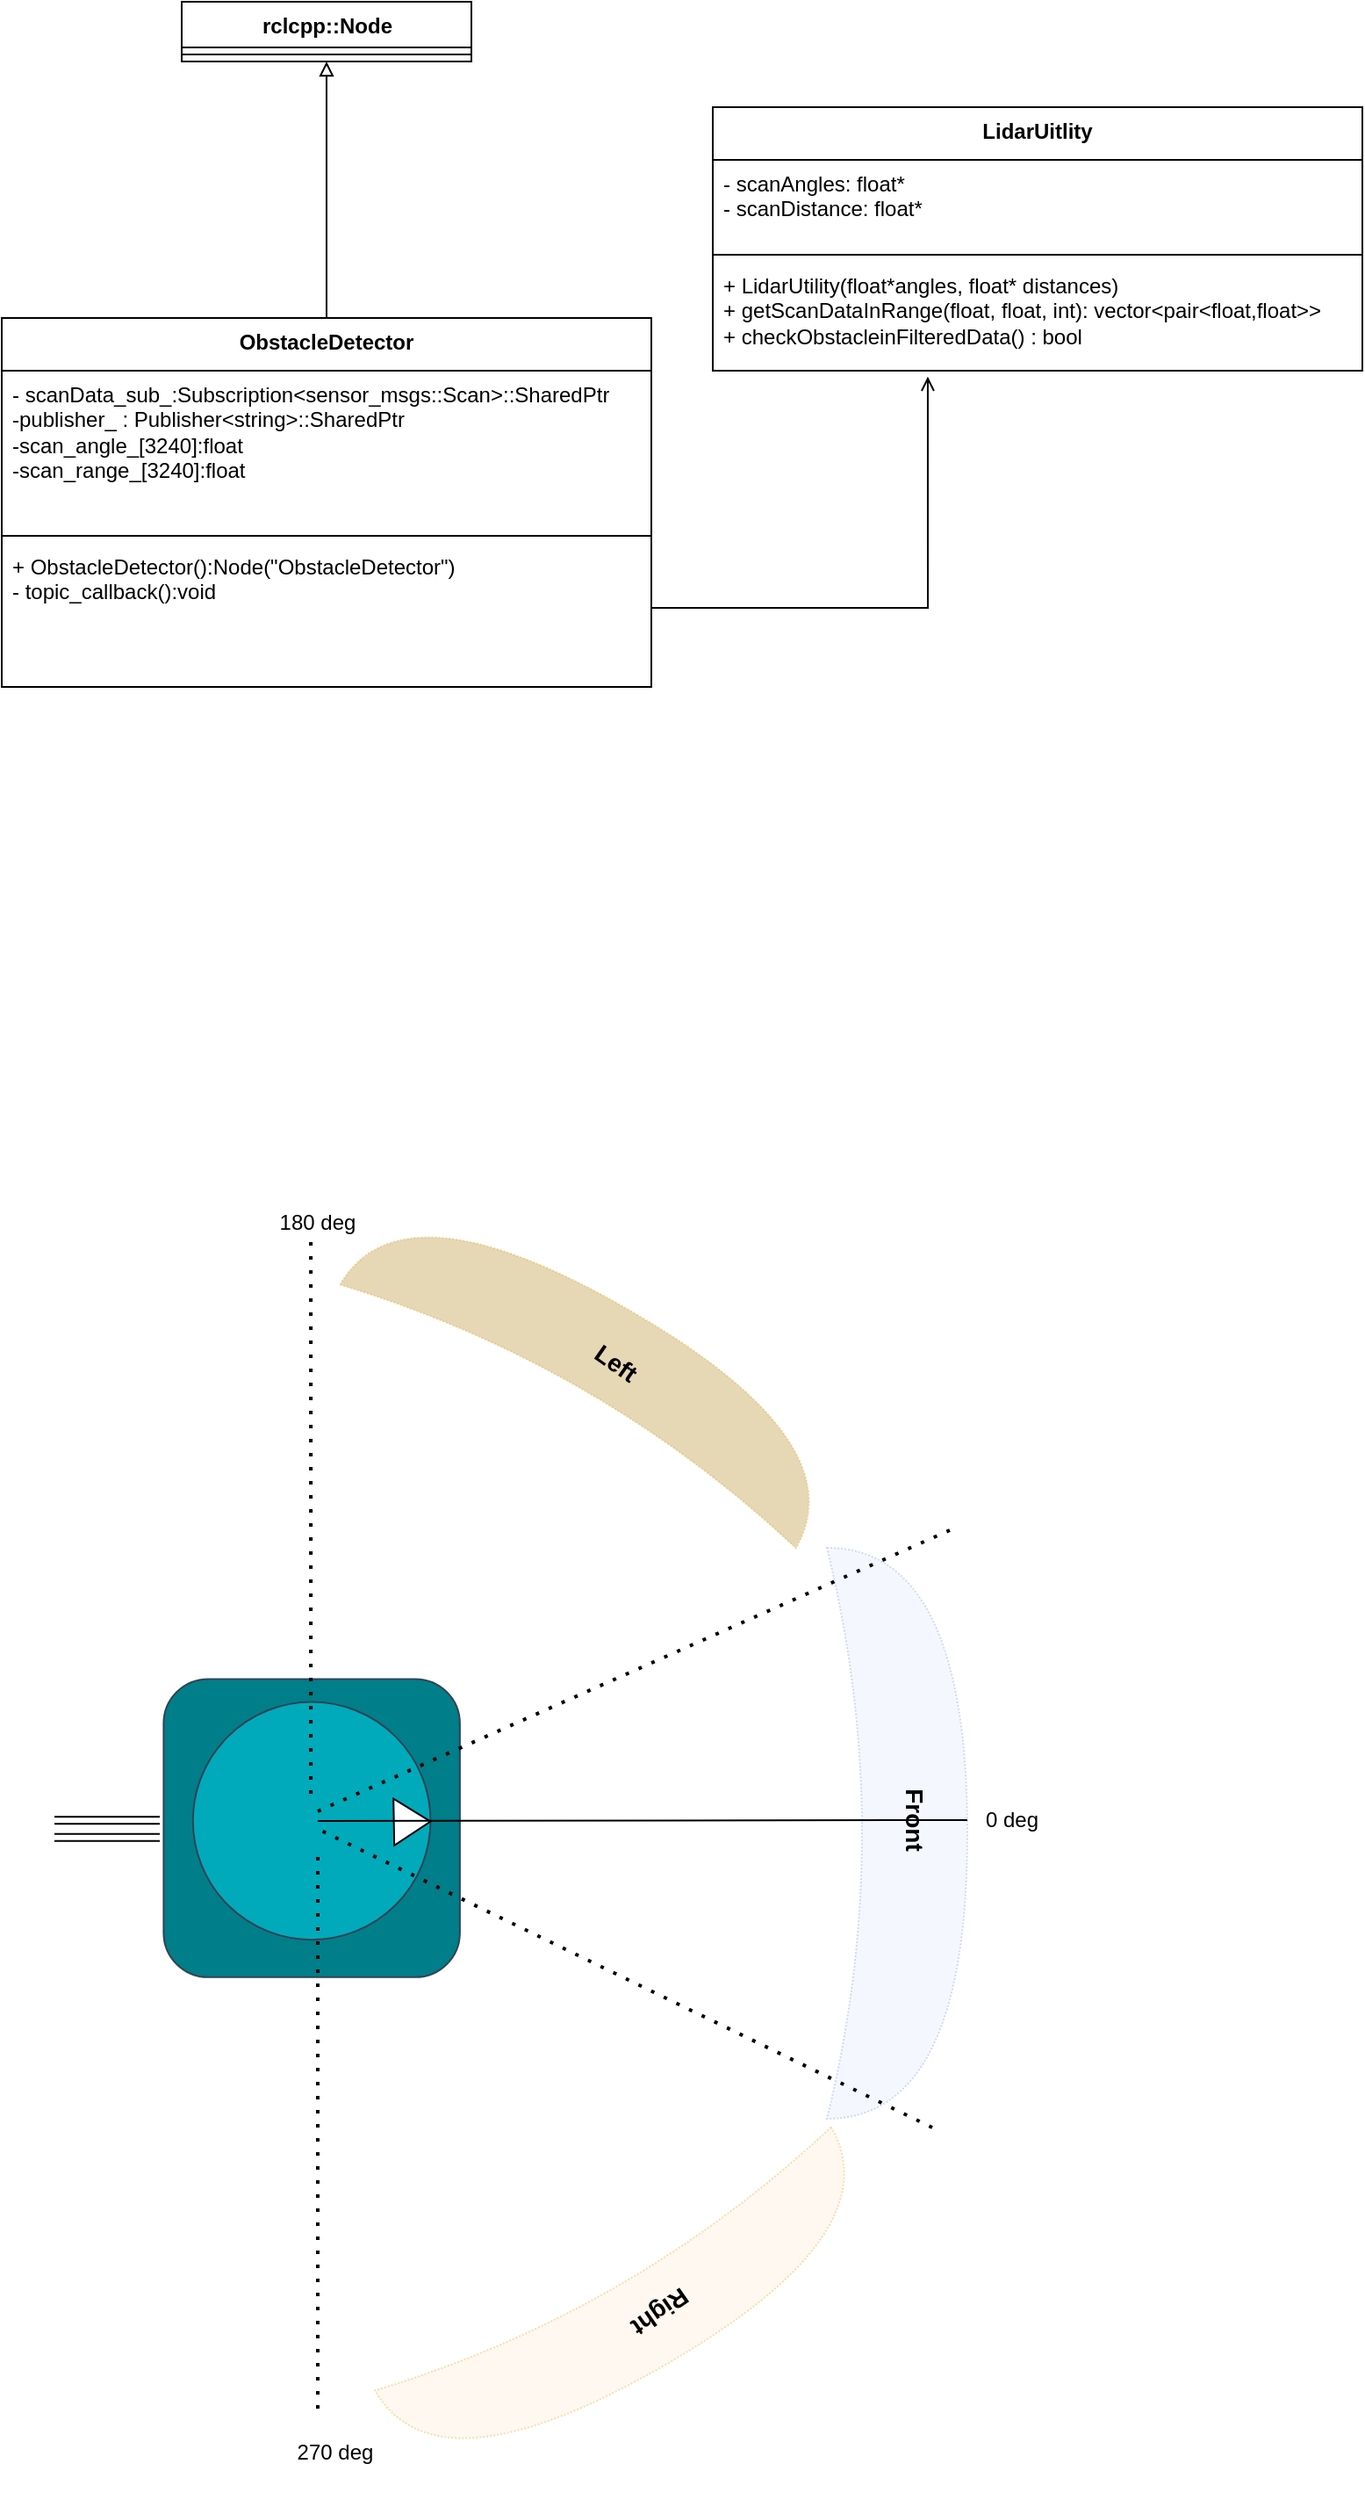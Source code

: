 <mxfile version="24.3.1" type="github">
  <diagram name="Page-1" id="tyBKA0bGHe00-OdEZXyO">
    <mxGraphModel dx="1509" dy="733" grid="1" gridSize="10" guides="1" tooltips="1" connect="1" arrows="1" fold="1" page="1" pageScale="1" pageWidth="850" pageHeight="1100" math="0" shadow="0">
      <root>
        <mxCell id="0" />
        <mxCell id="1" parent="0" />
        <mxCell id="SqqnAchxINfKB3lGnBOW-22" value="" style="shape=xor;whiteSpace=wrap;html=1;shadow=0;dashed=1;dashPattern=1 1;fillColor=#dae8fc;strokeColor=#6c8ebf;opacity=30;" vertex="1" parent="1">
          <mxGeometry x="470" y="1200" width="80" height="325" as="geometry" />
        </mxCell>
        <mxCell id="Gb5lMUTHjq_DXmy-1-ze-2" value="rclcpp::Node" style="swimlane;fontStyle=1;align=center;verticalAlign=top;childLayout=stackLayout;horizontal=1;startSize=26;horizontalStack=0;resizeParent=1;resizeParentMax=0;resizeLast=0;collapsible=1;marginBottom=0;whiteSpace=wrap;html=1;" parent="1" vertex="1">
          <mxGeometry x="102.5" y="320" width="165" height="34" as="geometry" />
        </mxCell>
        <mxCell id="Gb5lMUTHjq_DXmy-1-ze-3" value="" style="line;strokeWidth=1;fillColor=none;align=left;verticalAlign=middle;spacingTop=-1;spacingLeft=3;spacingRight=3;rotatable=0;labelPosition=right;points=[];portConstraint=eastwest;strokeColor=inherit;" parent="Gb5lMUTHjq_DXmy-1-ze-2" vertex="1">
          <mxGeometry y="26" width="165" height="8" as="geometry" />
        </mxCell>
        <mxCell id="Gb5lMUTHjq_DXmy-1-ze-5" value="LidarUitlity" style="swimlane;fontStyle=1;align=center;verticalAlign=top;childLayout=stackLayout;horizontal=1;startSize=30;horizontalStack=0;resizeParent=1;resizeParentMax=0;resizeLast=0;collapsible=1;marginBottom=0;whiteSpace=wrap;html=1;" parent="1" vertex="1">
          <mxGeometry x="405" y="380" width="370" height="150" as="geometry" />
        </mxCell>
        <mxCell id="Gb5lMUTHjq_DXmy-1-ze-6" value="&lt;div&gt;- scanAngles: float*&lt;/div&gt;&lt;div&gt;- scanDistance: float*&lt;br&gt;&lt;/div&gt;" style="text;strokeColor=none;fillColor=none;align=left;verticalAlign=top;spacingLeft=4;spacingRight=4;overflow=hidden;rotatable=0;points=[[0,0.5],[1,0.5]];portConstraint=eastwest;whiteSpace=wrap;html=1;" parent="Gb5lMUTHjq_DXmy-1-ze-5" vertex="1">
          <mxGeometry y="30" width="370" height="50" as="geometry" />
        </mxCell>
        <mxCell id="Gb5lMUTHjq_DXmy-1-ze-7" value="" style="line;strokeWidth=1;fillColor=none;align=left;verticalAlign=middle;spacingTop=-1;spacingLeft=3;spacingRight=3;rotatable=0;labelPosition=right;points=[];portConstraint=eastwest;strokeColor=inherit;" parent="Gb5lMUTHjq_DXmy-1-ze-5" vertex="1">
          <mxGeometry y="80" width="370" height="8" as="geometry" />
        </mxCell>
        <mxCell id="Gb5lMUTHjq_DXmy-1-ze-8" value="&lt;div&gt;+ LidarUtility(float*angles, float* distances)&lt;br&gt;&lt;/div&gt;&lt;div&gt;+ getScanDataInRange(float, float, int): vector&amp;lt;pair&amp;lt;float,float&amp;gt;&amp;gt;&lt;br&gt;&lt;/div&gt;&lt;div&gt;+ checkObstacleinFilteredData() : bool&lt;br&gt;&lt;/div&gt;" style="text;strokeColor=none;fillColor=none;align=left;verticalAlign=top;spacingLeft=4;spacingRight=4;overflow=hidden;rotatable=0;points=[[0,0.5],[1,0.5]];portConstraint=eastwest;whiteSpace=wrap;html=1;" parent="Gb5lMUTHjq_DXmy-1-ze-5" vertex="1">
          <mxGeometry y="88" width="370" height="62" as="geometry" />
        </mxCell>
        <mxCell id="qjejY537604e-5QMQ8SS-2" style="edgeStyle=orthogonalEdgeStyle;rounded=0;orthogonalLoop=1;jettySize=auto;html=1;entryX=0.5;entryY=1;entryDx=0;entryDy=0;endArrow=block;endFill=0;" parent="1" source="Gb5lMUTHjq_DXmy-1-ze-15" target="Gb5lMUTHjq_DXmy-1-ze-2" edge="1">
          <mxGeometry relative="1" as="geometry" />
        </mxCell>
        <mxCell id="Gb5lMUTHjq_DXmy-1-ze-15" value="ObstacleDetector" style="swimlane;fontStyle=1;align=center;verticalAlign=top;childLayout=stackLayout;horizontal=1;startSize=30;horizontalStack=0;resizeParent=1;resizeParentMax=0;resizeLast=0;collapsible=1;marginBottom=0;whiteSpace=wrap;html=1;" parent="1" vertex="1">
          <mxGeometry y="500" width="370" height="210" as="geometry" />
        </mxCell>
        <mxCell id="Gb5lMUTHjq_DXmy-1-ze-16" value="- scanData_sub_:Subscription&amp;lt;sensor_msgs::Scan&amp;gt;::SharedPtr&lt;br&gt;&lt;div&gt;-publisher_ : Publisher&amp;lt;string&amp;gt;::SharedPtr&lt;/div&gt;&lt;div&gt;-scan_angle_[3240]:float&lt;/div&gt;&lt;div&gt;-scan_range_[3240]:float&lt;br&gt;&lt;/div&gt;" style="text;strokeColor=none;fillColor=none;align=left;verticalAlign=top;spacingLeft=4;spacingRight=4;overflow=hidden;rotatable=0;points=[[0,0.5],[1,0.5]];portConstraint=eastwest;whiteSpace=wrap;html=1;" parent="Gb5lMUTHjq_DXmy-1-ze-15" vertex="1">
          <mxGeometry y="30" width="370" height="90" as="geometry" />
        </mxCell>
        <mxCell id="Gb5lMUTHjq_DXmy-1-ze-17" value="" style="line;strokeWidth=1;fillColor=none;align=left;verticalAlign=middle;spacingTop=-1;spacingLeft=3;spacingRight=3;rotatable=0;labelPosition=right;points=[];portConstraint=eastwest;strokeColor=inherit;" parent="Gb5lMUTHjq_DXmy-1-ze-15" vertex="1">
          <mxGeometry y="120" width="370" height="8" as="geometry" />
        </mxCell>
        <mxCell id="Gb5lMUTHjq_DXmy-1-ze-18" value="&lt;div&gt;+ ObstacleDetector():Node(&quot;ObstacleDetector&quot;)&lt;br&gt;&lt;/div&gt;&lt;div&gt;- topic_callback():void&lt;br&gt;&lt;/div&gt;" style="text;strokeColor=none;fillColor=none;align=left;verticalAlign=top;spacingLeft=4;spacingRight=4;overflow=hidden;rotatable=0;points=[[0,0.5],[1,0.5]];portConstraint=eastwest;whiteSpace=wrap;html=1;" parent="Gb5lMUTHjq_DXmy-1-ze-15" vertex="1">
          <mxGeometry y="128" width="370" height="82" as="geometry" />
        </mxCell>
        <mxCell id="Gb5lMUTHjq_DXmy-1-ze-21" style="edgeStyle=orthogonalEdgeStyle;rounded=0;orthogonalLoop=1;jettySize=auto;html=1;endArrow=open;endFill=0;entryX=0.331;entryY=1.054;entryDx=0;entryDy=0;entryPerimeter=0;" parent="1" source="Gb5lMUTHjq_DXmy-1-ze-15" target="Gb5lMUTHjq_DXmy-1-ze-8" edge="1">
          <mxGeometry relative="1" as="geometry">
            <mxPoint x="527" y="560" as="targetPoint" />
            <Array as="points">
              <mxPoint x="527" y="665" />
            </Array>
          </mxGeometry>
        </mxCell>
        <mxCell id="SqqnAchxINfKB3lGnBOW-9" value="" style="group" vertex="1" connectable="0" parent="1">
          <mxGeometry x="30" y="1290" width="248.7" height="163.81" as="geometry" />
        </mxCell>
        <mxCell id="SqqnAchxINfKB3lGnBOW-3" value="" style="group;rotation=-180;" vertex="1" connectable="0" parent="SqqnAchxINfKB3lGnBOW-9">
          <mxGeometry x="90" width="158.7" height="163.81" as="geometry" />
        </mxCell>
        <mxCell id="SqqnAchxINfKB3lGnBOW-8" value="" style="rounded=1;whiteSpace=wrap;html=1;fillColor=#007e8a;fontColor=#ffffff;strokeColor=#314354;" vertex="1" parent="SqqnAchxINfKB3lGnBOW-3">
          <mxGeometry x="-27.797" y="-15.259" width="168.735" height="169.644" as="geometry" />
        </mxCell>
        <mxCell id="SqqnAchxINfKB3lGnBOW-1" value="" style="ellipse;whiteSpace=wrap;html=1;aspect=fixed;rotation=-270;fillColor=#00aabb;fontColor=#ffffff;strokeColor=#314354;" vertex="1" parent="SqqnAchxINfKB3lGnBOW-3">
          <mxGeometry x="-11.091" y="-2.24" width="135.327" height="135.327" as="geometry" />
        </mxCell>
        <mxCell id="SqqnAchxINfKB3lGnBOW-2" value="" style="triangle;whiteSpace=wrap;html=1;rotation=-361;" vertex="1" parent="SqqnAchxINfKB3lGnBOW-3">
          <mxGeometry x="103.344" y="52.671" width="20.896" height="26.611" as="geometry" />
        </mxCell>
        <mxCell id="SqqnAchxINfKB3lGnBOW-11" value="" style="endArrow=none;html=1;rounded=0;" edge="1" parent="SqqnAchxINfKB3lGnBOW-3">
          <mxGeometry width="50" height="50" relative="1" as="geometry">
            <mxPoint x="60" y="65.45" as="sourcePoint" />
            <mxPoint x="430" y="65" as="targetPoint" />
          </mxGeometry>
        </mxCell>
        <mxCell id="SqqnAchxINfKB3lGnBOW-7" value="" style="group" vertex="1" connectable="0" parent="SqqnAchxINfKB3lGnBOW-9">
          <mxGeometry y="65.09" width="60" height="9.82" as="geometry" />
        </mxCell>
        <mxCell id="SqqnAchxINfKB3lGnBOW-5" value="" style="shape=link;html=1;rounded=0;" edge="1" parent="SqqnAchxINfKB3lGnBOW-7">
          <mxGeometry width="100" relative="1" as="geometry">
            <mxPoint as="sourcePoint" />
            <mxPoint x="60" as="targetPoint" />
          </mxGeometry>
        </mxCell>
        <mxCell id="SqqnAchxINfKB3lGnBOW-6" value="" style="shape=link;html=1;rounded=0;" edge="1" parent="SqqnAchxINfKB3lGnBOW-7">
          <mxGeometry width="100" relative="1" as="geometry">
            <mxPoint y="9.82" as="sourcePoint" />
            <mxPoint x="60" y="9.82" as="targetPoint" />
          </mxGeometry>
        </mxCell>
        <mxCell id="SqqnAchxINfKB3lGnBOW-10" value="" style="endArrow=none;dashed=1;html=1;dashPattern=1 3;strokeWidth=2;rounded=0;" edge="1" parent="1">
          <mxGeometry width="50" height="50" relative="1" as="geometry">
            <mxPoint x="176.05" y="1340" as="sourcePoint" />
            <mxPoint x="176.05" y="1020" as="targetPoint" />
          </mxGeometry>
        </mxCell>
        <mxCell id="SqqnAchxINfKB3lGnBOW-16" value="" style="endArrow=none;dashed=1;html=1;dashPattern=1 3;strokeWidth=2;rounded=0;" edge="1" parent="1">
          <mxGeometry width="50" height="50" relative="1" as="geometry">
            <mxPoint x="180" y="1690" as="sourcePoint" />
            <mxPoint x="180" y="1370" as="targetPoint" />
          </mxGeometry>
        </mxCell>
        <mxCell id="SqqnAchxINfKB3lGnBOW-17" value="" style="endArrow=none;dashed=1;html=1;dashPattern=1 3;strokeWidth=2;rounded=0;" edge="1" parent="1">
          <mxGeometry width="50" height="50" relative="1" as="geometry">
            <mxPoint x="530" y="1530" as="sourcePoint" />
            <mxPoint x="180" y="1360" as="targetPoint" />
          </mxGeometry>
        </mxCell>
        <mxCell id="SqqnAchxINfKB3lGnBOW-18" value="" style="endArrow=none;dashed=1;html=1;dashPattern=1 3;strokeWidth=2;rounded=0;" edge="1" parent="1">
          <mxGeometry width="50" height="50" relative="1" as="geometry">
            <mxPoint x="540" y="1190" as="sourcePoint" />
            <mxPoint x="180" y="1350" as="targetPoint" />
          </mxGeometry>
        </mxCell>
        <mxCell id="SqqnAchxINfKB3lGnBOW-19" value="0 deg" style="text;html=1;align=center;verticalAlign=middle;resizable=0;points=[];autosize=1;strokeColor=none;fillColor=none;" vertex="1" parent="1">
          <mxGeometry x="550" y="1340" width="50" height="30" as="geometry" />
        </mxCell>
        <mxCell id="SqqnAchxINfKB3lGnBOW-20" value="180 deg" style="text;html=1;align=center;verticalAlign=middle;whiteSpace=wrap;rounded=0;" vertex="1" parent="1">
          <mxGeometry x="150" y="1000" width="60" height="30" as="geometry" />
        </mxCell>
        <mxCell id="SqqnAchxINfKB3lGnBOW-21" value="270 deg" style="text;html=1;align=center;verticalAlign=middle;whiteSpace=wrap;rounded=0;" vertex="1" parent="1">
          <mxGeometry x="160" y="1700" width="60" height="30" as="geometry" />
        </mxCell>
        <mxCell id="SqqnAchxINfKB3lGnBOW-23" value="" style="shape=xor;whiteSpace=wrap;html=1;shadow=0;dashed=1;dashPattern=1 1;fillColor=#ad7c0d;strokeColor=#d79b00;opacity=30;direction=south;rotation=-150;" vertex="1" parent="1">
          <mxGeometry x="190" y="1060" width="300" height="70" as="geometry" />
        </mxCell>
        <mxCell id="SqqnAchxINfKB3lGnBOW-24" value="" style="shape=xor;whiteSpace=wrap;html=1;shadow=0;dashed=1;dashPattern=1 1;fillColor=#ffe6cc;strokeColor=#d79b00;opacity=30;direction=south;rotation=-30;" vertex="1" parent="1">
          <mxGeometry x="210" y="1600" width="300" height="70" as="geometry" />
        </mxCell>
        <mxCell id="SqqnAchxINfKB3lGnBOW-25" value="&lt;b&gt;&lt;font style=&quot;font-size: 14px;&quot;&gt;Front&lt;/font&gt;&lt;/b&gt;" style="text;html=1;align=center;verticalAlign=middle;whiteSpace=wrap;rounded=0;rotation=90;" vertex="1" parent="1">
          <mxGeometry x="490" y="1340" width="60" height="30" as="geometry" />
        </mxCell>
        <mxCell id="SqqnAchxINfKB3lGnBOW-26" value="&lt;b&gt;&lt;font style=&quot;font-size: 14px;&quot;&gt;Left&lt;/font&gt;&lt;/b&gt;" style="text;html=1;align=center;verticalAlign=middle;whiteSpace=wrap;rounded=0;rotation=35;" vertex="1" parent="1">
          <mxGeometry x="320" y="1080" width="60" height="30" as="geometry" />
        </mxCell>
        <mxCell id="SqqnAchxINfKB3lGnBOW-27" value="&lt;font size=&quot;1&quot;&gt;&lt;b style=&quot;font-size: 14px;&quot;&gt;Right&lt;/b&gt;&lt;/font&gt;" style="text;html=1;align=center;verticalAlign=middle;whiteSpace=wrap;rounded=0;rotation=-215;" vertex="1" parent="1">
          <mxGeometry x="345" y="1620" width="60" height="30" as="geometry" />
        </mxCell>
      </root>
    </mxGraphModel>
  </diagram>
</mxfile>
